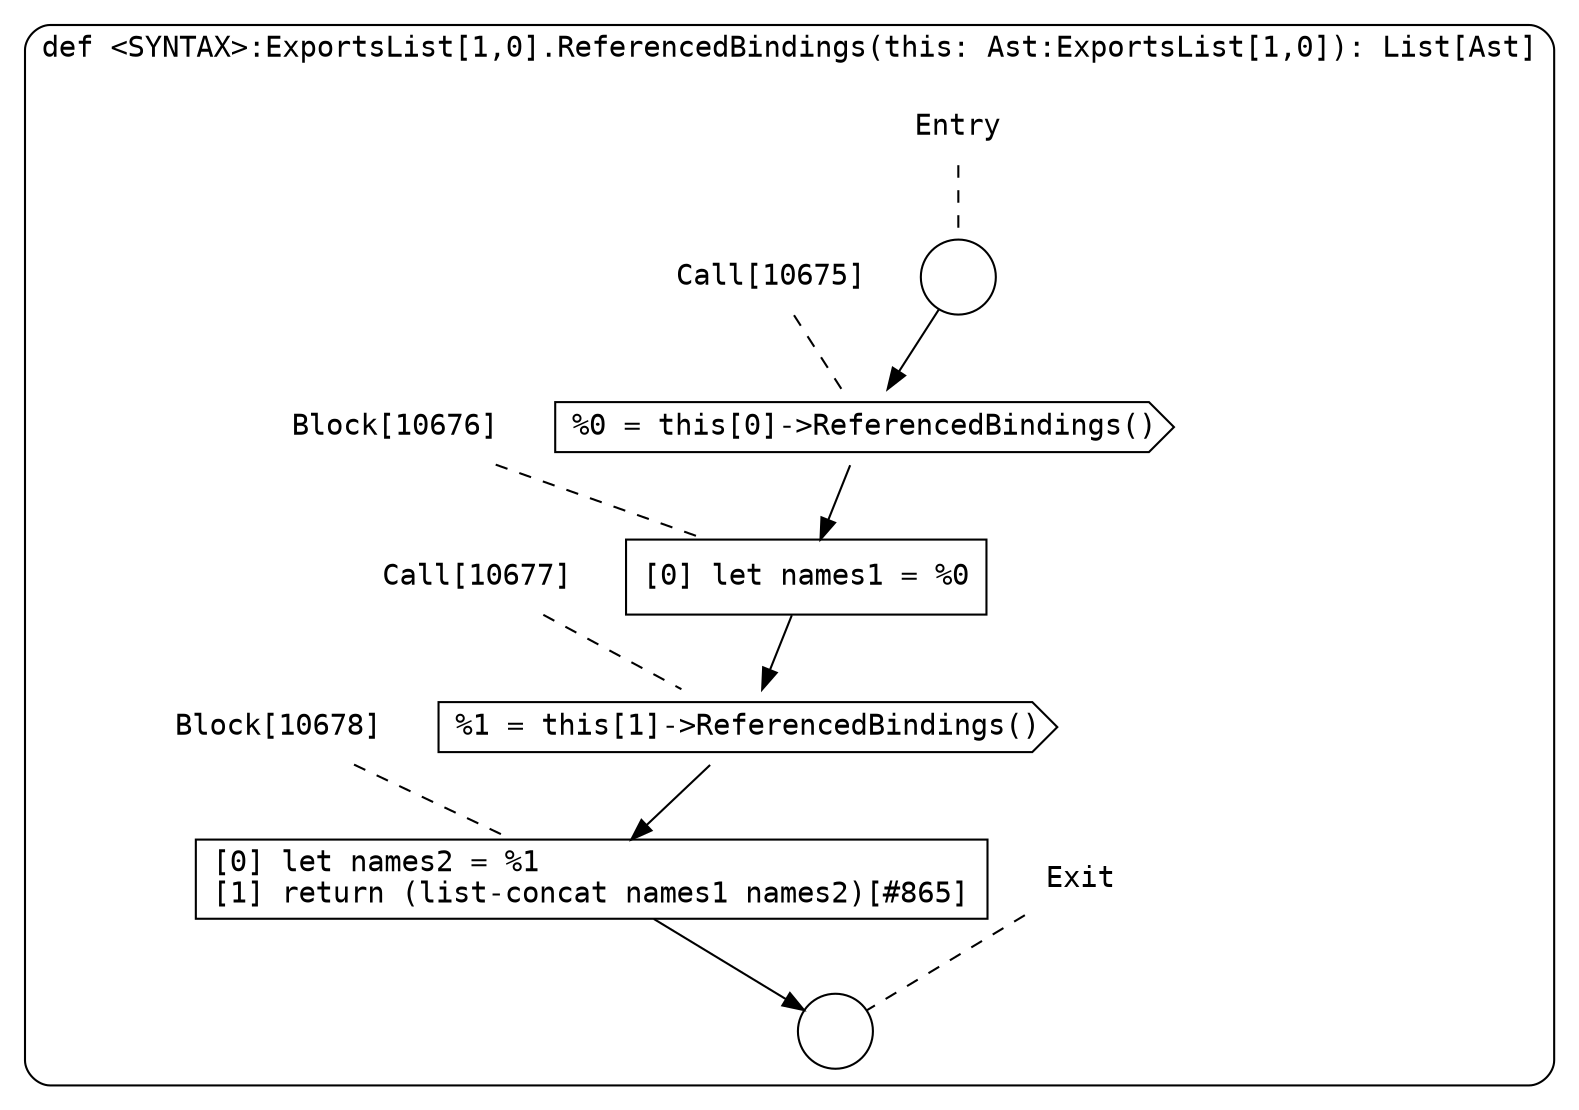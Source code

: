 digraph {
  graph [fontname = "Consolas"]
  node [fontname = "Consolas"]
  edge [fontname = "Consolas"]
  subgraph cluster1971 {
    label = "def <SYNTAX>:ExportsList[1,0].ReferencedBindings(this: Ast:ExportsList[1,0]): List[Ast]"
    style = rounded
    cluster1971_entry_name [shape=none, label=<<font color="black">Entry</font>>]
    cluster1971_entry_name -> cluster1971_entry [arrowhead=none, color="black", style=dashed]
    cluster1971_entry [shape=circle label=" " color="black" fillcolor="white" style=filled]
    cluster1971_entry -> node10675 [color="black"]
    cluster1971_exit_name [shape=none, label=<<font color="black">Exit</font>>]
    cluster1971_exit_name -> cluster1971_exit [arrowhead=none, color="black", style=dashed]
    cluster1971_exit [shape=circle label=" " color="black" fillcolor="white" style=filled]
    node10675_name [shape=none, label=<<font color="black">Call[10675]</font>>]
    node10675_name -> node10675 [arrowhead=none, color="black", style=dashed]
    node10675 [shape=cds, label=<<font color="black">%0 = this[0]-&gt;ReferencedBindings()</font>> color="black" fillcolor="white", style=filled]
    node10675 -> node10676 [color="black"]
    node10676_name [shape=none, label=<<font color="black">Block[10676]</font>>]
    node10676_name -> node10676 [arrowhead=none, color="black", style=dashed]
    node10676 [shape=box, label=<<font color="black">[0] let names1 = %0<BR ALIGN="LEFT"/></font>> color="black" fillcolor="white", style=filled]
    node10676 -> node10677 [color="black"]
    node10677_name [shape=none, label=<<font color="black">Call[10677]</font>>]
    node10677_name -> node10677 [arrowhead=none, color="black", style=dashed]
    node10677 [shape=cds, label=<<font color="black">%1 = this[1]-&gt;ReferencedBindings()</font>> color="black" fillcolor="white", style=filled]
    node10677 -> node10678 [color="black"]
    node10678_name [shape=none, label=<<font color="black">Block[10678]</font>>]
    node10678_name -> node10678 [arrowhead=none, color="black", style=dashed]
    node10678 [shape=box, label=<<font color="black">[0] let names2 = %1<BR ALIGN="LEFT"/>[1] return (list-concat names1 names2)[#865]<BR ALIGN="LEFT"/></font>> color="black" fillcolor="white", style=filled]
    node10678 -> cluster1971_exit [color="black"]
  }
}